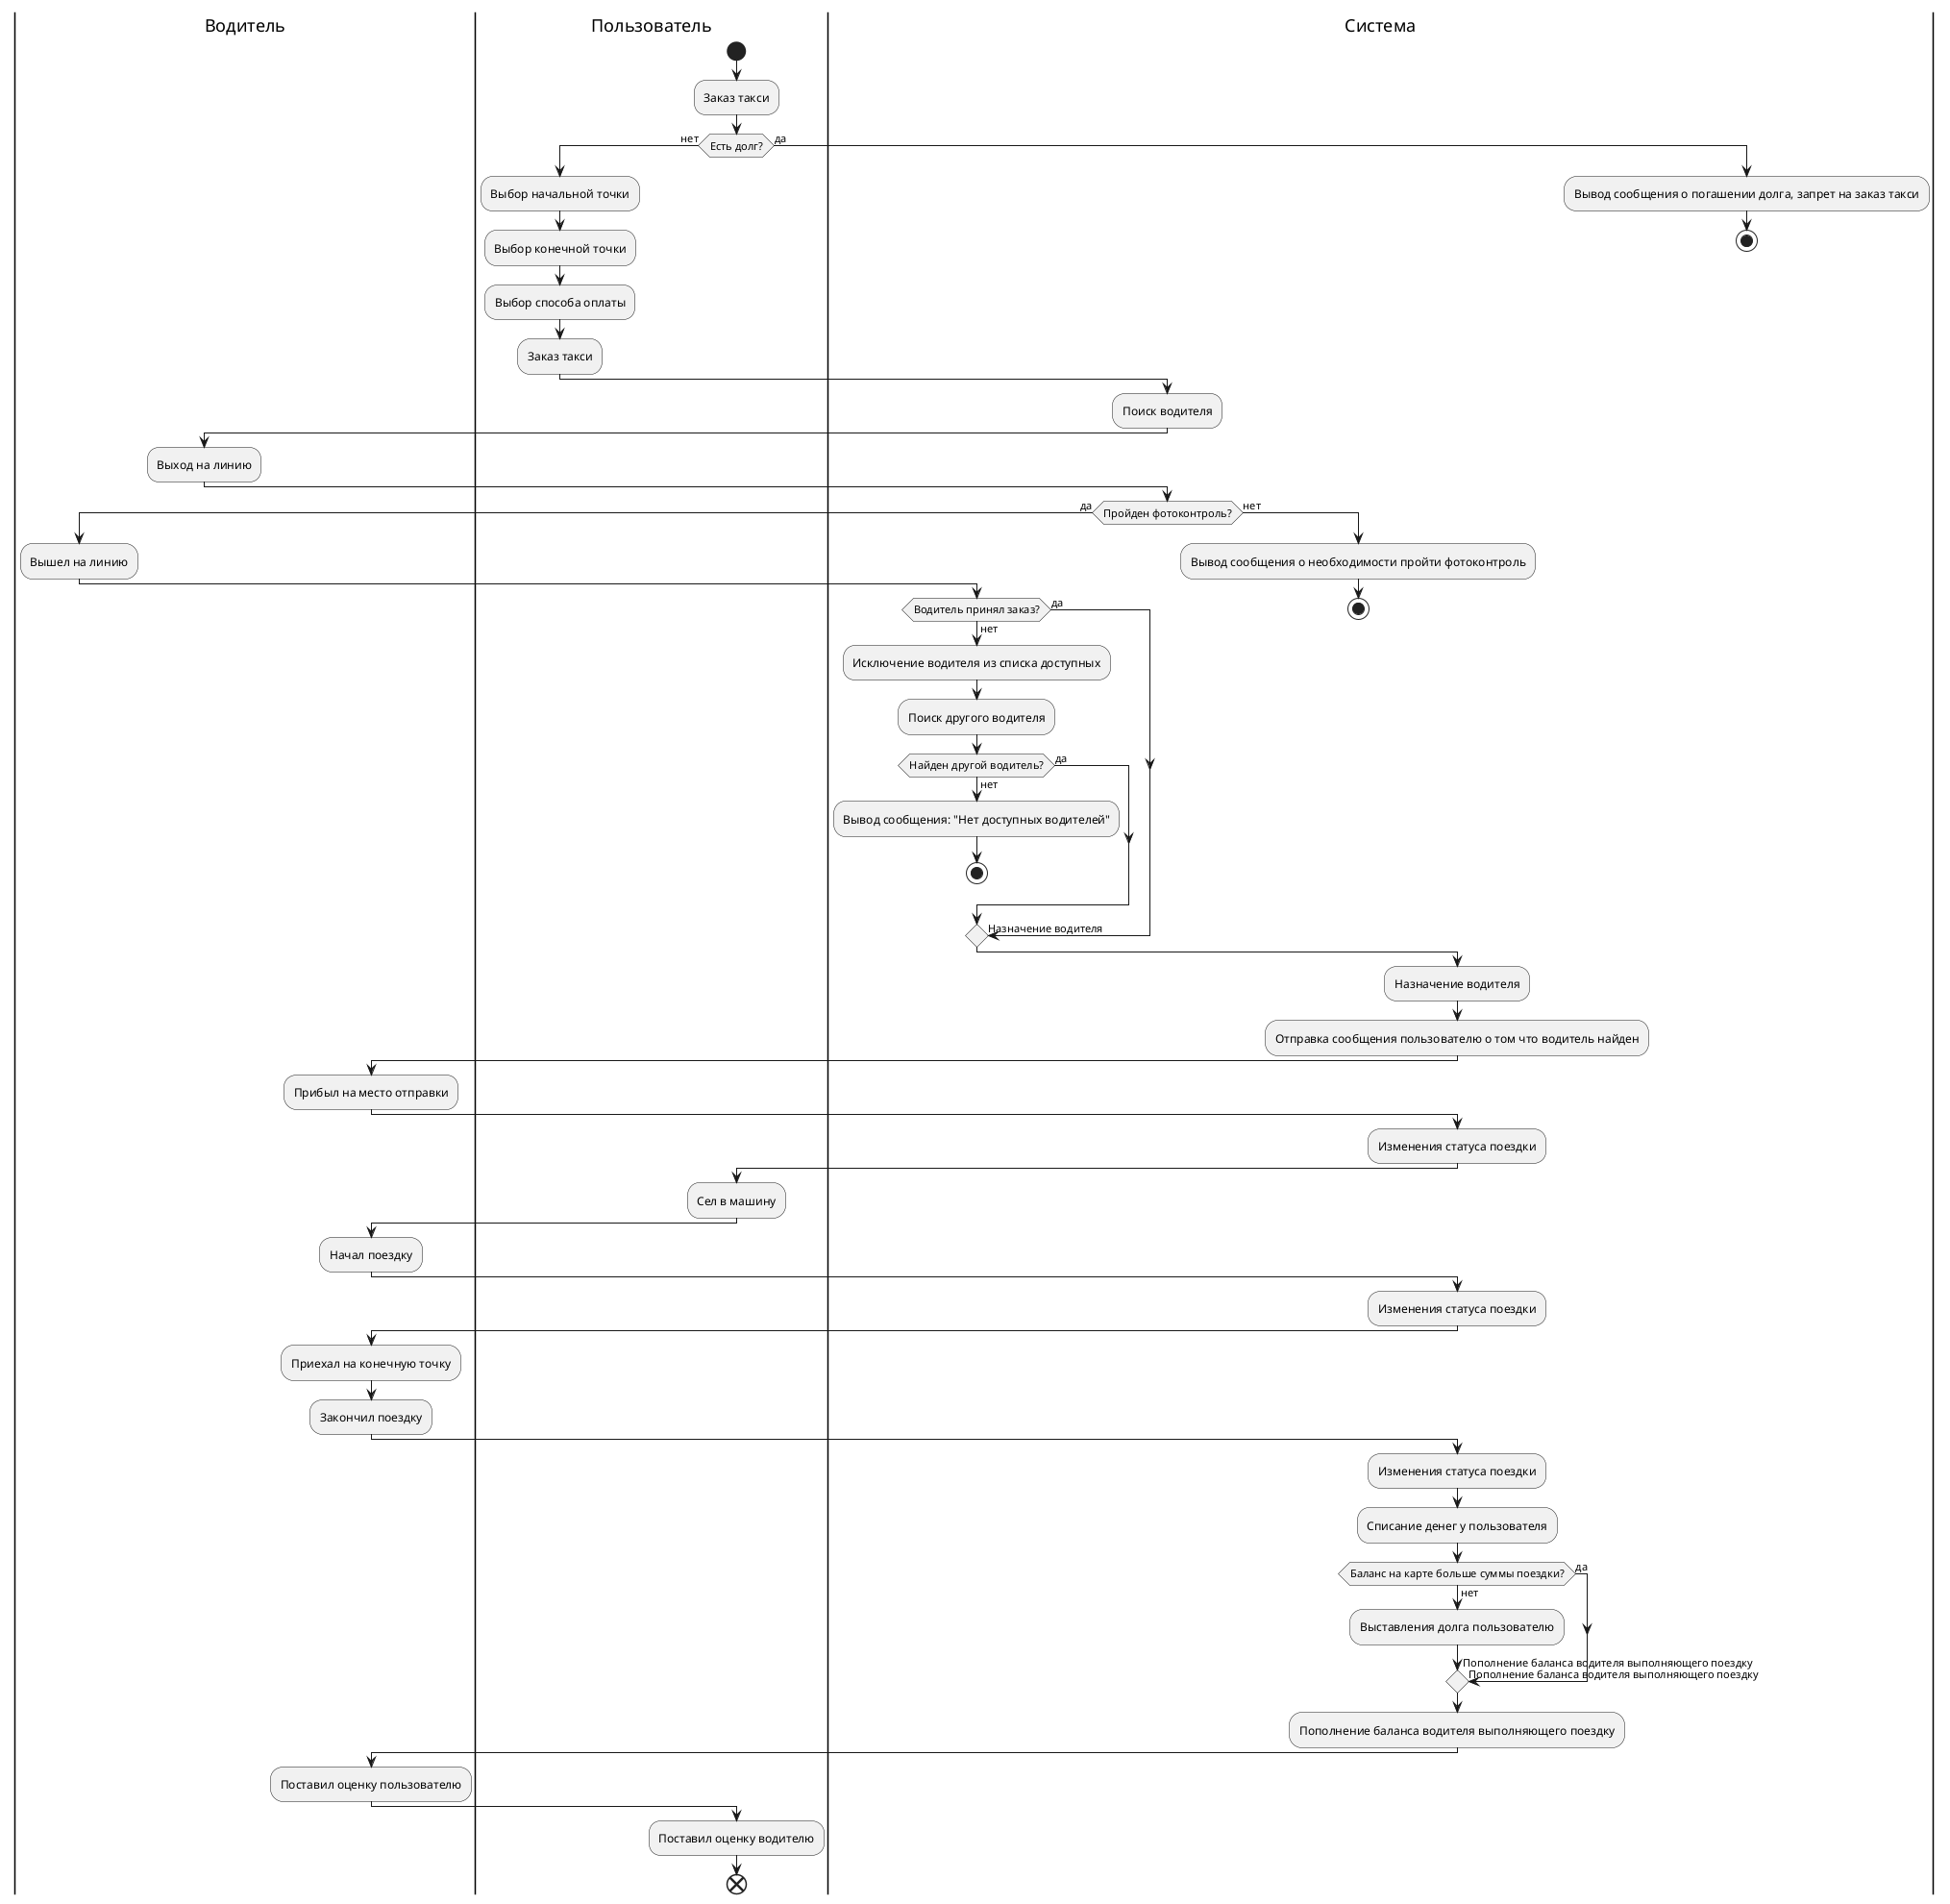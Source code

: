 @startuml
|Водитель|
|Пользователь|
start
|Пользователь|
:Заказ такси;
if (Есть долг?) then (нет)
    :Выбор начальной точки;
    :Выбор конечной точки;
    :Выбор способа оплаты;
    :Заказ такси;
    |Система|
    :Поиск водителя;
    |Водитель|
    :Выход на линию;
    |Система|
    if (Пройден фотоконтроль?) then (да)
        |Водитель|
        :Вышел на линию;
        |Система|
        if (Водитель принял заказ?) then (да)
            -> Назначение водителя;
        else (нет)
            :Исключение водителя из списка доступных;
            :Поиск другого водителя;
            if (Найден другой водитель?) then (да)
                -> Назначение водителя;
            else (нет)
                :Вывод сообщения: "Нет доступных водителей";    
                stop
            endif
        endif   
    else (нет)
        :Вывод сообщения о необходимости пройти фотоконтроль;
        stop
    endif
else (да)
    :Вывод сообщения о погашении долга, запрет на заказ такси;
    stop
endif
|Система|
:Назначение водителя;
:Отправка сообщения пользователю о том что водитель найден;
|Водитель|
:Прибыл на место отправки;
|Система|
:Изменения статуса поездки;
|Пользователь|
:Сел в машину;
|Водитель|
:Начал поездку;
|Система|
:Изменения статуса поездки;
|Водитель|
:Приехал на конечную точку;
:Закончил поездку;
|Система|
:Изменения статуса поездки;
:Списание денег у пользователя;
if (Баланс на карте больше суммы поездки?) then (да)
    ->Пополнение баланса водителя выполняющего поездку;
else (нет)
    :Выставления долга пользователю;
    ->Пополнение баланса водителя выполняющего поездку;
endif

:Пополнение баланса водителя выполняющего поездку;
|Водитель|
:Поставил оценку пользователю;
|Пользователь|
:Поставил оценку водителю;
end
@enduml
